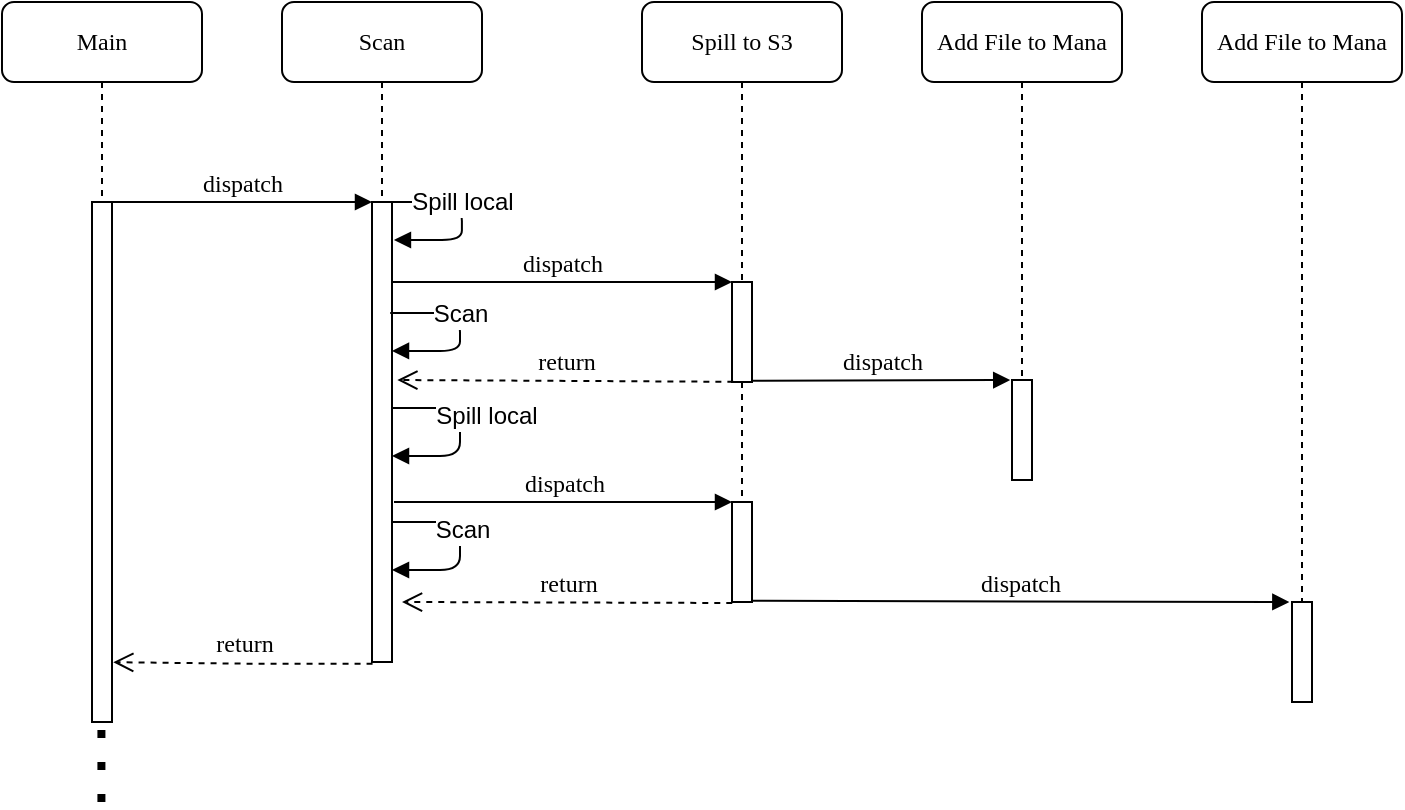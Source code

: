 <mxfile scale="1" border="0" version="26.0.16">
  <diagram name="Page-1" id="13e1069c-82ec-6db2-03f1-153e76fe0fe0">
    <mxGraphModel dx="1295" dy="486" grid="1" gridSize="10" guides="1" tooltips="1" connect="1" arrows="1" fold="1" page="1" pageScale="1" pageWidth="1100" pageHeight="850" background="none" math="0" shadow="0">
      <root>
        <mxCell id="0" />
        <mxCell id="1" parent="0" />
        <mxCell id="qz0fs1x4AFDZn3nVevzl-28" value="Add File to Mana" style="shape=umlLifeline;perimeter=lifelinePerimeter;whiteSpace=wrap;html=1;container=1;collapsible=0;recursiveResize=0;outlineConnect=0;rounded=1;shadow=0;comic=0;labelBackgroundColor=none;strokeWidth=1;fontFamily=Verdana;fontSize=12;align=center;" parent="1" vertex="1">
          <mxGeometry x="1440" y="420" width="100" height="350" as="geometry" />
        </mxCell>
        <mxCell id="qz0fs1x4AFDZn3nVevzl-30" value="" style="html=1;points=[];perimeter=orthogonalPerimeter;rounded=0;shadow=0;comic=0;labelBackgroundColor=none;strokeWidth=1;fontFamily=Verdana;fontSize=12;align=center;" parent="1" vertex="1">
          <mxGeometry x="1485" y="720" width="10" height="50" as="geometry" />
        </mxCell>
        <mxCell id="qz0fs1x4AFDZn3nVevzl-31" value="Scan" style="shape=umlLifeline;perimeter=lifelinePerimeter;whiteSpace=wrap;html=1;container=1;collapsible=0;recursiveResize=0;outlineConnect=0;rounded=1;shadow=0;comic=0;labelBackgroundColor=none;strokeWidth=1;fontFamily=Verdana;fontSize=12;align=center;" parent="1" vertex="1">
          <mxGeometry x="980" y="420" width="100" height="330" as="geometry" />
        </mxCell>
        <mxCell id="qz0fs1x4AFDZn3nVevzl-32" value="" style="html=1;points=[];perimeter=orthogonalPerimeter;rounded=0;shadow=0;comic=0;labelBackgroundColor=none;strokeWidth=1;fontFamily=Verdana;fontSize=12;align=center;" parent="qz0fs1x4AFDZn3nVevzl-31" vertex="1">
          <mxGeometry x="45" y="100" width="10" height="230" as="geometry" />
        </mxCell>
        <mxCell id="qz0fs1x4AFDZn3nVevzl-34" value="" style="html=1;verticalAlign=bottom;endArrow=block;labelBackgroundColor=none;fontFamily=Verdana;fontSize=12;edgeStyle=orthogonalEdgeStyle;elbow=vertical;" parent="qz0fs1x4AFDZn3nVevzl-31" edge="1">
          <mxGeometry x="0.123" y="10" relative="1" as="geometry">
            <mxPoint x="55" y="203" as="sourcePoint" />
            <mxPoint x="55" y="227" as="targetPoint" />
            <Array as="points">
              <mxPoint x="89" y="203" />
              <mxPoint x="89" y="227" />
              <mxPoint x="55" y="227" />
            </Array>
            <mxPoint as="offset" />
          </mxGeometry>
        </mxCell>
        <mxCell id="qz0fs1x4AFDZn3nVevzl-35" value="&lt;font style=&quot;font-size: 12px;&quot;&gt;Spill local&lt;/font&gt;" style="edgeLabel;html=1;align=center;verticalAlign=middle;resizable=0;points=[];" parent="qz0fs1x4AFDZn3nVevzl-34" vertex="1" connectable="0">
          <mxGeometry x="-0.366" y="1" relative="1" as="geometry">
            <mxPoint x="18" y="5" as="offset" />
          </mxGeometry>
        </mxCell>
        <mxCell id="qz0fs1x4AFDZn3nVevzl-36" value="" style="html=1;verticalAlign=bottom;endArrow=block;labelBackgroundColor=none;fontFamily=Verdana;fontSize=12;edgeStyle=orthogonalEdgeStyle;elbow=vertical;entryX=1.076;entryY=0.675;entryDx=0;entryDy=0;entryPerimeter=0;" parent="qz0fs1x4AFDZn3nVevzl-31" edge="1">
          <mxGeometry x="-0.09" y="20" relative="1" as="geometry">
            <mxPoint x="55.97" y="100" as="sourcePoint" />
            <mxPoint x="55.97" y="119" as="targetPoint" />
            <Array as="points">
              <mxPoint x="54.97" y="100" />
              <mxPoint x="89.97" y="100" />
              <mxPoint x="89.97" y="119" />
            </Array>
            <mxPoint as="offset" />
          </mxGeometry>
        </mxCell>
        <mxCell id="qz0fs1x4AFDZn3nVevzl-37" value="&lt;font style=&quot;font-size: 12px;&quot;&gt;Spill local&lt;/font&gt;" style="edgeLabel;html=1;align=center;verticalAlign=middle;resizable=0;points=[];" parent="qz0fs1x4AFDZn3nVevzl-36" vertex="1" connectable="0">
          <mxGeometry x="-0.707" y="-1" relative="1" as="geometry">
            <mxPoint x="23" y="-1" as="offset" />
          </mxGeometry>
        </mxCell>
        <mxCell id="NTboLHpkWKxqhe9eNqng-1" value="" style="html=1;verticalAlign=bottom;endArrow=block;labelBackgroundColor=none;fontFamily=Verdana;fontSize=12;edgeStyle=orthogonalEdgeStyle;elbow=vertical;entryX=1.076;entryY=0.675;entryDx=0;entryDy=0;entryPerimeter=0;" edge="1" parent="qz0fs1x4AFDZn3nVevzl-31">
          <mxGeometry x="-0.09" y="20" relative="1" as="geometry">
            <mxPoint x="55.0" y="155.49" as="sourcePoint" />
            <mxPoint x="55.0" y="174.49" as="targetPoint" />
            <Array as="points">
              <mxPoint x="54.0" y="155.49" />
              <mxPoint x="89.0" y="155.49" />
              <mxPoint x="89.0" y="174.49" />
            </Array>
            <mxPoint as="offset" />
          </mxGeometry>
        </mxCell>
        <mxCell id="NTboLHpkWKxqhe9eNqng-2" value="&lt;span style=&quot;font-size: 12px;&quot;&gt;Scan&lt;/span&gt;" style="edgeLabel;html=1;align=center;verticalAlign=middle;resizable=0;points=[];" vertex="1" connectable="0" parent="NTboLHpkWKxqhe9eNqng-1">
          <mxGeometry x="-0.707" y="-1" relative="1" as="geometry">
            <mxPoint x="23" y="-1" as="offset" />
          </mxGeometry>
        </mxCell>
        <mxCell id="NTboLHpkWKxqhe9eNqng-4" value="" style="html=1;verticalAlign=bottom;endArrow=block;labelBackgroundColor=none;fontFamily=Verdana;fontSize=12;edgeStyle=orthogonalEdgeStyle;elbow=vertical;entryX=1.076;entryY=0.632;entryDx=0;entryDy=0;entryPerimeter=0;" edge="1" parent="qz0fs1x4AFDZn3nVevzl-31">
          <mxGeometry x="0.123" y="10" relative="1" as="geometry">
            <mxPoint x="55" y="260" as="sourcePoint" />
            <mxPoint x="55" y="284" as="targetPoint" />
            <Array as="points">
              <mxPoint x="89" y="260" />
              <mxPoint x="89" y="284" />
            </Array>
            <mxPoint as="offset" />
          </mxGeometry>
        </mxCell>
        <mxCell id="NTboLHpkWKxqhe9eNqng-5" value="&lt;font style=&quot;font-size: 12px;&quot;&gt;Scan&lt;/font&gt;" style="edgeLabel;html=1;align=center;verticalAlign=middle;resizable=0;points=[];" vertex="1" connectable="0" parent="NTboLHpkWKxqhe9eNqng-4">
          <mxGeometry x="-0.366" y="1" relative="1" as="geometry">
            <mxPoint x="6" y="5" as="offset" />
          </mxGeometry>
        </mxCell>
        <mxCell id="qz0fs1x4AFDZn3nVevzl-38" value="Spill to S3" style="shape=umlLifeline;perimeter=lifelinePerimeter;whiteSpace=wrap;html=1;container=1;collapsible=0;recursiveResize=0;outlineConnect=0;rounded=1;shadow=0;comic=0;labelBackgroundColor=none;strokeWidth=1;fontFamily=Verdana;fontSize=12;align=center;" parent="1" vertex="1">
          <mxGeometry x="1160" y="420" width="100" height="280" as="geometry" />
        </mxCell>
        <mxCell id="qz0fs1x4AFDZn3nVevzl-39" value="" style="html=1;points=[];perimeter=orthogonalPerimeter;rounded=0;shadow=0;comic=0;labelBackgroundColor=none;strokeWidth=1;fontFamily=Verdana;fontSize=12;align=center;" parent="qz0fs1x4AFDZn3nVevzl-38" vertex="1">
          <mxGeometry x="45" y="140" width="10" height="50" as="geometry" />
        </mxCell>
        <mxCell id="qz0fs1x4AFDZn3nVevzl-40" value="" style="html=1;points=[];perimeter=orthogonalPerimeter;rounded=0;shadow=0;comic=0;labelBackgroundColor=none;strokeWidth=1;fontFamily=Verdana;fontSize=12;align=center;" parent="qz0fs1x4AFDZn3nVevzl-38" vertex="1">
          <mxGeometry x="45" y="250" width="10" height="50" as="geometry" />
        </mxCell>
        <mxCell id="qz0fs1x4AFDZn3nVevzl-41" value="Add File to Mana" style="shape=umlLifeline;perimeter=lifelinePerimeter;whiteSpace=wrap;html=1;container=1;collapsible=0;recursiveResize=0;outlineConnect=0;rounded=1;shadow=0;comic=0;labelBackgroundColor=none;strokeWidth=1;fontFamily=Verdana;fontSize=12;align=center;" parent="1" vertex="1">
          <mxGeometry x="1300" y="420" width="100" height="230" as="geometry" />
        </mxCell>
        <mxCell id="qz0fs1x4AFDZn3nVevzl-43" value="" style="html=1;points=[];perimeter=orthogonalPerimeter;rounded=0;shadow=0;comic=0;labelBackgroundColor=none;strokeWidth=1;fontFamily=Verdana;fontSize=12;align=center;" parent="qz0fs1x4AFDZn3nVevzl-41" vertex="1">
          <mxGeometry x="45" y="189" width="10" height="50" as="geometry" />
        </mxCell>
        <mxCell id="qz0fs1x4AFDZn3nVevzl-44" value="Main" style="shape=umlLifeline;perimeter=lifelinePerimeter;whiteSpace=wrap;html=1;container=1;collapsible=0;recursiveResize=0;outlineConnect=0;rounded=1;shadow=0;comic=0;labelBackgroundColor=none;strokeWidth=1;fontFamily=Verdana;fontSize=12;align=center;" parent="1" vertex="1">
          <mxGeometry x="840" y="420" width="100" height="360" as="geometry" />
        </mxCell>
        <mxCell id="qz0fs1x4AFDZn3nVevzl-45" value="" style="html=1;points=[];perimeter=orthogonalPerimeter;rounded=0;shadow=0;comic=0;labelBackgroundColor=none;strokeWidth=1;fontFamily=Verdana;fontSize=12;align=center;" parent="qz0fs1x4AFDZn3nVevzl-44" vertex="1">
          <mxGeometry x="45" y="100" width="10" height="260" as="geometry" />
        </mxCell>
        <mxCell id="qz0fs1x4AFDZn3nVevzl-46" value="dispatch" style="html=1;verticalAlign=bottom;endArrow=block;labelBackgroundColor=none;fontFamily=Verdana;fontSize=12;edgeStyle=elbowEdgeStyle;elbow=vertical;exitX=1.044;exitY=0.988;exitDx=0;exitDy=0;exitPerimeter=0;entryX=-0.089;entryY=0.012;entryDx=0;entryDy=0;entryPerimeter=0;" parent="1" source="qz0fs1x4AFDZn3nVevzl-39" target="qz0fs1x4AFDZn3nVevzl-43" edge="1">
          <mxGeometry relative="1" as="geometry">
            <mxPoint x="1270" y="560" as="sourcePoint" />
            <Array as="points">
              <mxPoint x="1280" y="609" />
            </Array>
          </mxGeometry>
        </mxCell>
        <mxCell id="qz0fs1x4AFDZn3nVevzl-47" value="return" style="html=1;verticalAlign=bottom;endArrow=open;dashed=1;endSize=8;labelBackgroundColor=none;fontFamily=Verdana;fontSize=12;edgeStyle=elbowEdgeStyle;elbow=vertical;exitX=0.069;exitY=0.998;exitDx=0;exitDy=0;exitPerimeter=0;entryX=1.267;entryY=0.386;entryDx=0;entryDy=0;entryPerimeter=0;" parent="1" source="qz0fs1x4AFDZn3nVevzl-39" edge="1" target="qz0fs1x4AFDZn3nVevzl-32">
          <mxGeometry relative="1" as="geometry">
            <mxPoint x="1034" y="600" as="targetPoint" />
            <Array as="points">
              <mxPoint x="1120" y="609" />
              <mxPoint x="1155" y="580" />
            </Array>
            <mxPoint x="1155" y="580" as="sourcePoint" />
          </mxGeometry>
        </mxCell>
        <mxCell id="qz0fs1x4AFDZn3nVevzl-48" value="dispatch" style="html=1;verticalAlign=bottom;endArrow=block;entryX=0;entryY=0;labelBackgroundColor=none;fontFamily=Verdana;fontSize=12;edgeStyle=elbowEdgeStyle;elbow=vertical;" parent="1" source="qz0fs1x4AFDZn3nVevzl-45" target="qz0fs1x4AFDZn3nVevzl-32" edge="1">
          <mxGeometry relative="1" as="geometry">
            <mxPoint x="960" y="530" as="sourcePoint" />
          </mxGeometry>
        </mxCell>
        <mxCell id="qz0fs1x4AFDZn3nVevzl-49" value="dispatch" style="html=1;verticalAlign=bottom;endArrow=block;entryX=0;entryY=0;labelBackgroundColor=none;fontFamily=Verdana;fontSize=12;edgeStyle=elbowEdgeStyle;elbow=vertical;" parent="1" source="qz0fs1x4AFDZn3nVevzl-32" target="qz0fs1x4AFDZn3nVevzl-39" edge="1">
          <mxGeometry relative="1" as="geometry">
            <mxPoint x="1040" y="540" as="sourcePoint" />
            <Array as="points">
              <mxPoint x="1080" y="560" />
            </Array>
          </mxGeometry>
        </mxCell>
        <mxCell id="qz0fs1x4AFDZn3nVevzl-50" value="return" style="html=1;verticalAlign=bottom;endArrow=open;dashed=1;endSize=8;labelBackgroundColor=none;fontFamily=Verdana;fontSize=12;edgeStyle=elbowEdgeStyle;elbow=horizontal;exitX=0.028;exitY=1.004;exitDx=0;exitDy=0;exitPerimeter=0;entryX=1.063;entryY=0.885;entryDx=0;entryDy=0;entryPerimeter=0;" parent="1" source="qz0fs1x4AFDZn3nVevzl-32" target="qz0fs1x4AFDZn3nVevzl-45" edge="1">
          <mxGeometry relative="1" as="geometry">
            <mxPoint x="900" y="750" as="targetPoint" />
            <Array as="points">
              <mxPoint x="970" y="750" />
              <mxPoint x="1165" y="585.4" />
            </Array>
            <mxPoint x="1025.28" y="689.31" as="sourcePoint" />
          </mxGeometry>
        </mxCell>
        <mxCell id="qz0fs1x4AFDZn3nVevzl-51" value="" style="group" parent="1" vertex="1" connectable="0">
          <mxGeometry x="1090" y="435" width="48" height="8" as="geometry" />
        </mxCell>
        <mxCell id="qz0fs1x4AFDZn3nVevzl-52" value="" style="shape=image;html=1;verticalAlign=top;verticalLabelPosition=bottom;labelBackgroundColor=#ffffff;imageAspect=0;aspect=fixed;image=https://cdn0.iconfinder.com/data/icons/gcons-2/9/point1-128.png" parent="qz0fs1x4AFDZn3nVevzl-51" vertex="1">
          <mxGeometry width="6" height="6" as="geometry" />
        </mxCell>
        <mxCell id="qz0fs1x4AFDZn3nVevzl-53" value="" style="shape=image;html=1;verticalAlign=top;verticalLabelPosition=bottom;labelBackgroundColor=#ffffff;imageAspect=0;aspect=fixed;image=https://cdn0.iconfinder.com/data/icons/gcons-2/9/point1-128.png" parent="qz0fs1x4AFDZn3nVevzl-51" vertex="1">
          <mxGeometry x="20" width="6" height="6" as="geometry" />
        </mxCell>
        <mxCell id="qz0fs1x4AFDZn3nVevzl-54" value="" style="shape=image;html=1;verticalAlign=top;verticalLabelPosition=bottom;labelBackgroundColor=#ffffff;imageAspect=0;aspect=fixed;image=https://cdn0.iconfinder.com/data/icons/gcons-2/9/point1-128.png" parent="qz0fs1x4AFDZn3nVevzl-51" vertex="1">
          <mxGeometry x="38" width="6" height="6" as="geometry" />
        </mxCell>
        <mxCell id="qz0fs1x4AFDZn3nVevzl-55" value="" style="endArrow=none;dashed=1;html=1;dashPattern=1 3;strokeWidth=4;rounded=0;" parent="1" edge="1">
          <mxGeometry width="50" height="50" relative="1" as="geometry">
            <mxPoint x="889.71" y="820" as="sourcePoint" />
            <mxPoint x="889.71" y="780" as="targetPoint" />
          </mxGeometry>
        </mxCell>
        <mxCell id="qz0fs1x4AFDZn3nVevzl-56" value="dispatch" style="html=1;verticalAlign=bottom;endArrow=block;labelBackgroundColor=none;fontFamily=Verdana;fontSize=12;edgeStyle=elbowEdgeStyle;elbow=vertical;entryX=-0.133;entryY=-0.001;entryDx=0;entryDy=0;entryPerimeter=0;exitX=0.956;exitY=0.988;exitDx=0;exitDy=0;exitPerimeter=0;" parent="1" source="qz0fs1x4AFDZn3nVevzl-40" target="qz0fs1x4AFDZn3nVevzl-30" edge="1">
          <mxGeometry relative="1" as="geometry">
            <mxPoint x="1270" y="620" as="sourcePoint" />
            <Array as="points">
              <mxPoint x="1350" y="720" />
            </Array>
            <mxPoint x="1460" y="690" as="targetPoint" />
          </mxGeometry>
        </mxCell>
        <mxCell id="qz0fs1x4AFDZn3nVevzl-33" value="return" style="html=1;verticalAlign=bottom;endArrow=open;dashed=1;endSize=8;labelBackgroundColor=none;fontFamily=Verdana;fontSize=12;edgeStyle=elbowEdgeStyle;elbow=vertical;exitX=0.014;exitY=1.01;exitDx=0;exitDy=0;exitPerimeter=0;" parent="1" source="qz0fs1x4AFDZn3nVevzl-40" edge="1">
          <mxGeometry relative="1" as="geometry">
            <mxPoint x="1040" y="720" as="targetPoint" />
            <Array as="points">
              <mxPoint x="1180" y="720" />
            </Array>
            <mxPoint x="1210" y="700.0" as="sourcePoint" />
          </mxGeometry>
        </mxCell>
        <mxCell id="qz0fs1x4AFDZn3nVevzl-42" value="dispatch" style="html=1;verticalAlign=bottom;endArrow=block;entryX=0;entryY=0;labelBackgroundColor=none;fontFamily=Verdana;fontSize=12;edgeStyle=elbowEdgeStyle;elbow=vertical;" parent="1" target="qz0fs1x4AFDZn3nVevzl-40" edge="1">
          <mxGeometry relative="1" as="geometry">
            <mxPoint x="1036" y="670" as="sourcePoint" />
            <Array as="points">
              <mxPoint x="1120" y="670" />
              <mxPoint x="1120" y="650" />
            </Array>
          </mxGeometry>
        </mxCell>
      </root>
    </mxGraphModel>
  </diagram>
</mxfile>
